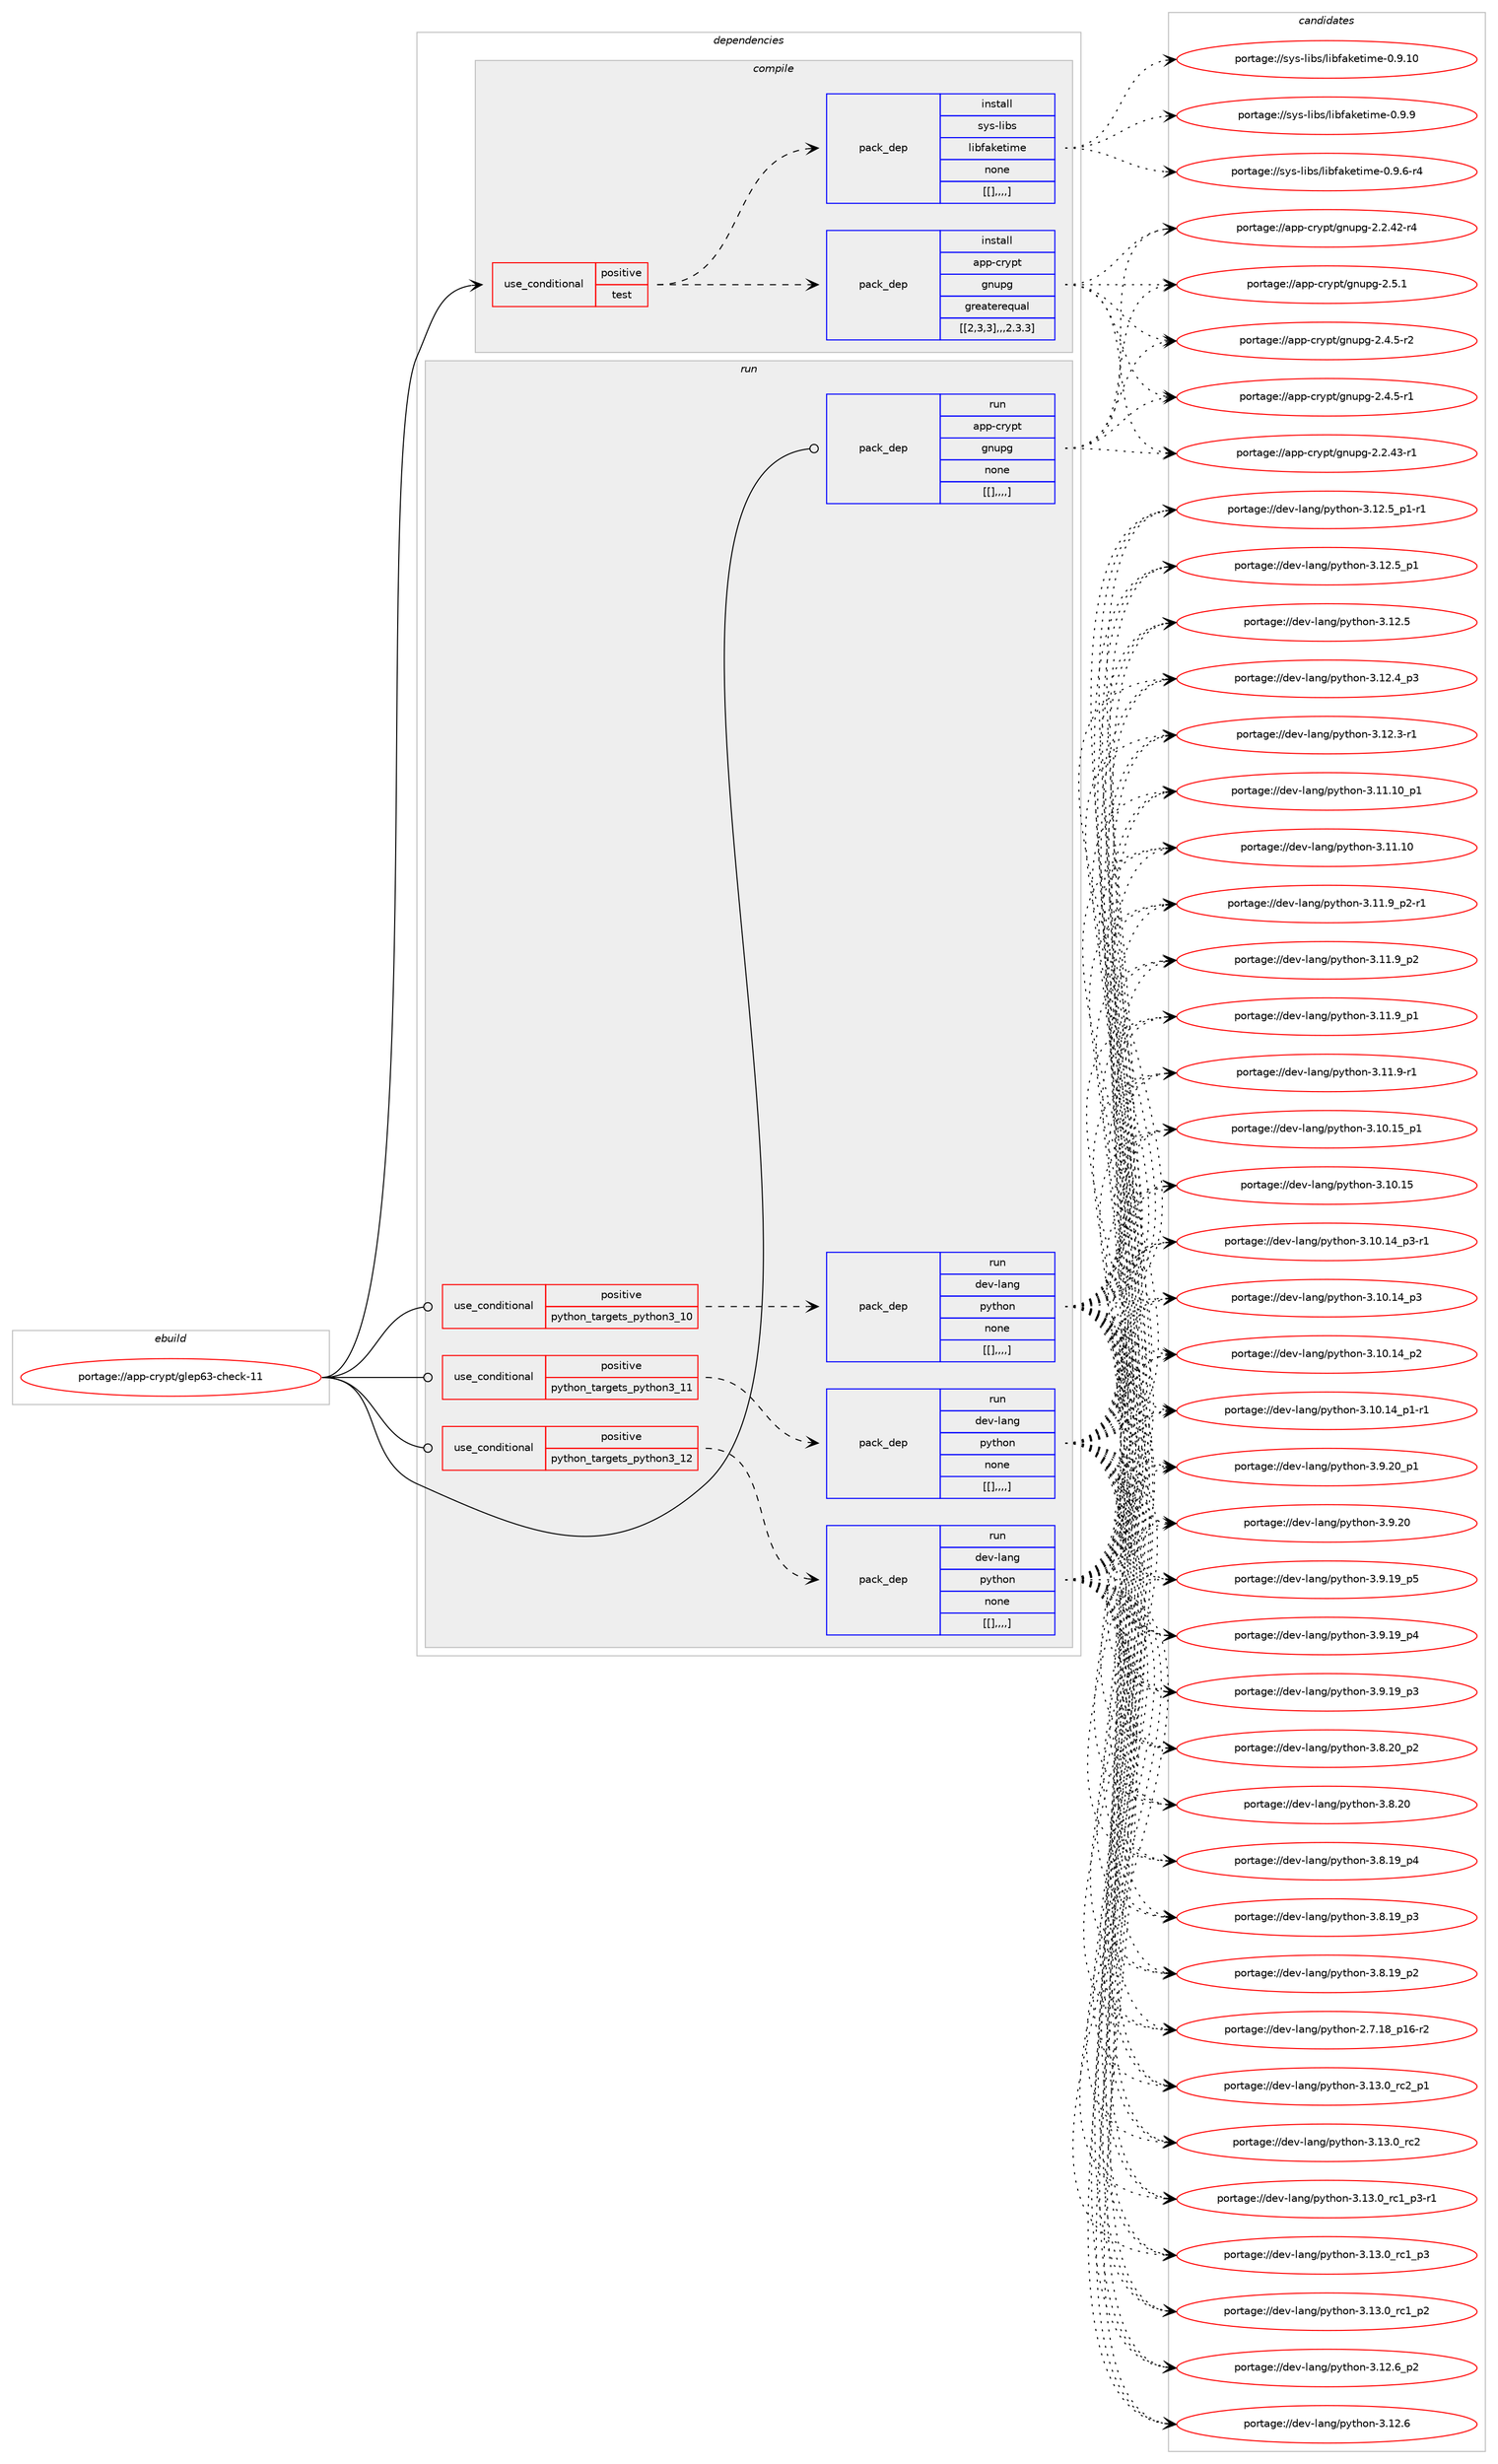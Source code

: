 digraph prolog {

# *************
# Graph options
# *************

newrank=true;
concentrate=true;
compound=true;
graph [rankdir=LR,fontname=Helvetica,fontsize=10,ranksep=1.5];#, ranksep=2.5, nodesep=0.2];
edge  [arrowhead=vee];
node  [fontname=Helvetica,fontsize=10];

# **********
# The ebuild
# **********

subgraph cluster_leftcol {
color=gray;
label=<<i>ebuild</i>>;
id [label="portage://app-crypt/glep63-check-11", color=red, width=4, href="../app-crypt/glep63-check-11.svg"];
}

# ****************
# The dependencies
# ****************

subgraph cluster_midcol {
color=gray;
label=<<i>dependencies</i>>;
subgraph cluster_compile {
fillcolor="#eeeeee";
style=filled;
label=<<i>compile</i>>;
subgraph cond3599 {
dependency13155 [label=<<TABLE BORDER="0" CELLBORDER="1" CELLSPACING="0" CELLPADDING="4"><TR><TD ROWSPAN="3" CELLPADDING="10">use_conditional</TD></TR><TR><TD>positive</TD></TR><TR><TD>test</TD></TR></TABLE>>, shape=none, color=red];
subgraph pack9487 {
dependency13156 [label=<<TABLE BORDER="0" CELLBORDER="1" CELLSPACING="0" CELLPADDING="4" WIDTH="220"><TR><TD ROWSPAN="6" CELLPADDING="30">pack_dep</TD></TR><TR><TD WIDTH="110">install</TD></TR><TR><TD>app-crypt</TD></TR><TR><TD>gnupg</TD></TR><TR><TD>greaterequal</TD></TR><TR><TD>[[2,3,3],,,2.3.3]</TD></TR></TABLE>>, shape=none, color=blue];
}
dependency13155:e -> dependency13156:w [weight=20,style="dashed",arrowhead="vee"];
subgraph pack9488 {
dependency13157 [label=<<TABLE BORDER="0" CELLBORDER="1" CELLSPACING="0" CELLPADDING="4" WIDTH="220"><TR><TD ROWSPAN="6" CELLPADDING="30">pack_dep</TD></TR><TR><TD WIDTH="110">install</TD></TR><TR><TD>sys-libs</TD></TR><TR><TD>libfaketime</TD></TR><TR><TD>none</TD></TR><TR><TD>[[],,,,]</TD></TR></TABLE>>, shape=none, color=blue];
}
dependency13155:e -> dependency13157:w [weight=20,style="dashed",arrowhead="vee"];
}
id:e -> dependency13155:w [weight=20,style="solid",arrowhead="vee"];
}
subgraph cluster_compileandrun {
fillcolor="#eeeeee";
style=filled;
label=<<i>compile and run</i>>;
}
subgraph cluster_run {
fillcolor="#eeeeee";
style=filled;
label=<<i>run</i>>;
subgraph cond3600 {
dependency13158 [label=<<TABLE BORDER="0" CELLBORDER="1" CELLSPACING="0" CELLPADDING="4"><TR><TD ROWSPAN="3" CELLPADDING="10">use_conditional</TD></TR><TR><TD>positive</TD></TR><TR><TD>python_targets_python3_10</TD></TR></TABLE>>, shape=none, color=red];
subgraph pack9489 {
dependency13159 [label=<<TABLE BORDER="0" CELLBORDER="1" CELLSPACING="0" CELLPADDING="4" WIDTH="220"><TR><TD ROWSPAN="6" CELLPADDING="30">pack_dep</TD></TR><TR><TD WIDTH="110">run</TD></TR><TR><TD>dev-lang</TD></TR><TR><TD>python</TD></TR><TR><TD>none</TD></TR><TR><TD>[[],,,,]</TD></TR></TABLE>>, shape=none, color=blue];
}
dependency13158:e -> dependency13159:w [weight=20,style="dashed",arrowhead="vee"];
}
id:e -> dependency13158:w [weight=20,style="solid",arrowhead="odot"];
subgraph cond3601 {
dependency13160 [label=<<TABLE BORDER="0" CELLBORDER="1" CELLSPACING="0" CELLPADDING="4"><TR><TD ROWSPAN="3" CELLPADDING="10">use_conditional</TD></TR><TR><TD>positive</TD></TR><TR><TD>python_targets_python3_11</TD></TR></TABLE>>, shape=none, color=red];
subgraph pack9490 {
dependency13161 [label=<<TABLE BORDER="0" CELLBORDER="1" CELLSPACING="0" CELLPADDING="4" WIDTH="220"><TR><TD ROWSPAN="6" CELLPADDING="30">pack_dep</TD></TR><TR><TD WIDTH="110">run</TD></TR><TR><TD>dev-lang</TD></TR><TR><TD>python</TD></TR><TR><TD>none</TD></TR><TR><TD>[[],,,,]</TD></TR></TABLE>>, shape=none, color=blue];
}
dependency13160:e -> dependency13161:w [weight=20,style="dashed",arrowhead="vee"];
}
id:e -> dependency13160:w [weight=20,style="solid",arrowhead="odot"];
subgraph cond3602 {
dependency13162 [label=<<TABLE BORDER="0" CELLBORDER="1" CELLSPACING="0" CELLPADDING="4"><TR><TD ROWSPAN="3" CELLPADDING="10">use_conditional</TD></TR><TR><TD>positive</TD></TR><TR><TD>python_targets_python3_12</TD></TR></TABLE>>, shape=none, color=red];
subgraph pack9491 {
dependency13163 [label=<<TABLE BORDER="0" CELLBORDER="1" CELLSPACING="0" CELLPADDING="4" WIDTH="220"><TR><TD ROWSPAN="6" CELLPADDING="30">pack_dep</TD></TR><TR><TD WIDTH="110">run</TD></TR><TR><TD>dev-lang</TD></TR><TR><TD>python</TD></TR><TR><TD>none</TD></TR><TR><TD>[[],,,,]</TD></TR></TABLE>>, shape=none, color=blue];
}
dependency13162:e -> dependency13163:w [weight=20,style="dashed",arrowhead="vee"];
}
id:e -> dependency13162:w [weight=20,style="solid",arrowhead="odot"];
subgraph pack9492 {
dependency13164 [label=<<TABLE BORDER="0" CELLBORDER="1" CELLSPACING="0" CELLPADDING="4" WIDTH="220"><TR><TD ROWSPAN="6" CELLPADDING="30">pack_dep</TD></TR><TR><TD WIDTH="110">run</TD></TR><TR><TD>app-crypt</TD></TR><TR><TD>gnupg</TD></TR><TR><TD>none</TD></TR><TR><TD>[[],,,,]</TD></TR></TABLE>>, shape=none, color=blue];
}
id:e -> dependency13164:w [weight=20,style="solid",arrowhead="odot"];
}
}

# **************
# The candidates
# **************

subgraph cluster_choices {
rank=same;
color=gray;
label=<<i>candidates</i>>;

subgraph choice9487 {
color=black;
nodesep=1;
choice97112112459911412111211647103110117112103455046534649 [label="portage://app-crypt/gnupg-2.5.1", color=red, width=4,href="../app-crypt/gnupg-2.5.1.svg"];
choice971121124599114121112116471031101171121034550465246534511450 [label="portage://app-crypt/gnupg-2.4.5-r2", color=red, width=4,href="../app-crypt/gnupg-2.4.5-r2.svg"];
choice971121124599114121112116471031101171121034550465246534511449 [label="portage://app-crypt/gnupg-2.4.5-r1", color=red, width=4,href="../app-crypt/gnupg-2.4.5-r1.svg"];
choice97112112459911412111211647103110117112103455046504652514511449 [label="portage://app-crypt/gnupg-2.2.43-r1", color=red, width=4,href="../app-crypt/gnupg-2.2.43-r1.svg"];
choice97112112459911412111211647103110117112103455046504652504511452 [label="portage://app-crypt/gnupg-2.2.42-r4", color=red, width=4,href="../app-crypt/gnupg-2.2.42-r4.svg"];
dependency13156:e -> choice97112112459911412111211647103110117112103455046534649:w [style=dotted,weight="100"];
dependency13156:e -> choice971121124599114121112116471031101171121034550465246534511450:w [style=dotted,weight="100"];
dependency13156:e -> choice971121124599114121112116471031101171121034550465246534511449:w [style=dotted,weight="100"];
dependency13156:e -> choice97112112459911412111211647103110117112103455046504652514511449:w [style=dotted,weight="100"];
dependency13156:e -> choice97112112459911412111211647103110117112103455046504652504511452:w [style=dotted,weight="100"];
}
subgraph choice9488 {
color=black;
nodesep=1;
choice115121115451081059811547108105981029710710111610510910145484657464948 [label="portage://sys-libs/libfaketime-0.9.10", color=red, width=4,href="../sys-libs/libfaketime-0.9.10.svg"];
choice1151211154510810598115471081059810297107101116105109101454846574657 [label="portage://sys-libs/libfaketime-0.9.9", color=red, width=4,href="../sys-libs/libfaketime-0.9.9.svg"];
choice11512111545108105981154710810598102971071011161051091014548465746544511452 [label="portage://sys-libs/libfaketime-0.9.6-r4", color=red, width=4,href="../sys-libs/libfaketime-0.9.6-r4.svg"];
dependency13157:e -> choice115121115451081059811547108105981029710710111610510910145484657464948:w [style=dotted,weight="100"];
dependency13157:e -> choice1151211154510810598115471081059810297107101116105109101454846574657:w [style=dotted,weight="100"];
dependency13157:e -> choice11512111545108105981154710810598102971071011161051091014548465746544511452:w [style=dotted,weight="100"];
}
subgraph choice9489 {
color=black;
nodesep=1;
choice100101118451089711010347112121116104111110455146495146489511499509511249 [label="portage://dev-lang/python-3.13.0_rc2_p1", color=red, width=4,href="../dev-lang/python-3.13.0_rc2_p1.svg"];
choice10010111845108971101034711212111610411111045514649514648951149950 [label="portage://dev-lang/python-3.13.0_rc2", color=red, width=4,href="../dev-lang/python-3.13.0_rc2.svg"];
choice1001011184510897110103471121211161041111104551464951464895114994995112514511449 [label="portage://dev-lang/python-3.13.0_rc1_p3-r1", color=red, width=4,href="../dev-lang/python-3.13.0_rc1_p3-r1.svg"];
choice100101118451089711010347112121116104111110455146495146489511499499511251 [label="portage://dev-lang/python-3.13.0_rc1_p3", color=red, width=4,href="../dev-lang/python-3.13.0_rc1_p3.svg"];
choice100101118451089711010347112121116104111110455146495146489511499499511250 [label="portage://dev-lang/python-3.13.0_rc1_p2", color=red, width=4,href="../dev-lang/python-3.13.0_rc1_p2.svg"];
choice100101118451089711010347112121116104111110455146495046549511250 [label="portage://dev-lang/python-3.12.6_p2", color=red, width=4,href="../dev-lang/python-3.12.6_p2.svg"];
choice10010111845108971101034711212111610411111045514649504654 [label="portage://dev-lang/python-3.12.6", color=red, width=4,href="../dev-lang/python-3.12.6.svg"];
choice1001011184510897110103471121211161041111104551464950465395112494511449 [label="portage://dev-lang/python-3.12.5_p1-r1", color=red, width=4,href="../dev-lang/python-3.12.5_p1-r1.svg"];
choice100101118451089711010347112121116104111110455146495046539511249 [label="portage://dev-lang/python-3.12.5_p1", color=red, width=4,href="../dev-lang/python-3.12.5_p1.svg"];
choice10010111845108971101034711212111610411111045514649504653 [label="portage://dev-lang/python-3.12.5", color=red, width=4,href="../dev-lang/python-3.12.5.svg"];
choice100101118451089711010347112121116104111110455146495046529511251 [label="portage://dev-lang/python-3.12.4_p3", color=red, width=4,href="../dev-lang/python-3.12.4_p3.svg"];
choice100101118451089711010347112121116104111110455146495046514511449 [label="portage://dev-lang/python-3.12.3-r1", color=red, width=4,href="../dev-lang/python-3.12.3-r1.svg"];
choice10010111845108971101034711212111610411111045514649494649489511249 [label="portage://dev-lang/python-3.11.10_p1", color=red, width=4,href="../dev-lang/python-3.11.10_p1.svg"];
choice1001011184510897110103471121211161041111104551464949464948 [label="portage://dev-lang/python-3.11.10", color=red, width=4,href="../dev-lang/python-3.11.10.svg"];
choice1001011184510897110103471121211161041111104551464949465795112504511449 [label="portage://dev-lang/python-3.11.9_p2-r1", color=red, width=4,href="../dev-lang/python-3.11.9_p2-r1.svg"];
choice100101118451089711010347112121116104111110455146494946579511250 [label="portage://dev-lang/python-3.11.9_p2", color=red, width=4,href="../dev-lang/python-3.11.9_p2.svg"];
choice100101118451089711010347112121116104111110455146494946579511249 [label="portage://dev-lang/python-3.11.9_p1", color=red, width=4,href="../dev-lang/python-3.11.9_p1.svg"];
choice100101118451089711010347112121116104111110455146494946574511449 [label="portage://dev-lang/python-3.11.9-r1", color=red, width=4,href="../dev-lang/python-3.11.9-r1.svg"];
choice10010111845108971101034711212111610411111045514649484649539511249 [label="portage://dev-lang/python-3.10.15_p1", color=red, width=4,href="../dev-lang/python-3.10.15_p1.svg"];
choice1001011184510897110103471121211161041111104551464948464953 [label="portage://dev-lang/python-3.10.15", color=red, width=4,href="../dev-lang/python-3.10.15.svg"];
choice100101118451089711010347112121116104111110455146494846495295112514511449 [label="portage://dev-lang/python-3.10.14_p3-r1", color=red, width=4,href="../dev-lang/python-3.10.14_p3-r1.svg"];
choice10010111845108971101034711212111610411111045514649484649529511251 [label="portage://dev-lang/python-3.10.14_p3", color=red, width=4,href="../dev-lang/python-3.10.14_p3.svg"];
choice10010111845108971101034711212111610411111045514649484649529511250 [label="portage://dev-lang/python-3.10.14_p2", color=red, width=4,href="../dev-lang/python-3.10.14_p2.svg"];
choice100101118451089711010347112121116104111110455146494846495295112494511449 [label="portage://dev-lang/python-3.10.14_p1-r1", color=red, width=4,href="../dev-lang/python-3.10.14_p1-r1.svg"];
choice100101118451089711010347112121116104111110455146574650489511249 [label="portage://dev-lang/python-3.9.20_p1", color=red, width=4,href="../dev-lang/python-3.9.20_p1.svg"];
choice10010111845108971101034711212111610411111045514657465048 [label="portage://dev-lang/python-3.9.20", color=red, width=4,href="../dev-lang/python-3.9.20.svg"];
choice100101118451089711010347112121116104111110455146574649579511253 [label="portage://dev-lang/python-3.9.19_p5", color=red, width=4,href="../dev-lang/python-3.9.19_p5.svg"];
choice100101118451089711010347112121116104111110455146574649579511252 [label="portage://dev-lang/python-3.9.19_p4", color=red, width=4,href="../dev-lang/python-3.9.19_p4.svg"];
choice100101118451089711010347112121116104111110455146574649579511251 [label="portage://dev-lang/python-3.9.19_p3", color=red, width=4,href="../dev-lang/python-3.9.19_p3.svg"];
choice100101118451089711010347112121116104111110455146564650489511250 [label="portage://dev-lang/python-3.8.20_p2", color=red, width=4,href="../dev-lang/python-3.8.20_p2.svg"];
choice10010111845108971101034711212111610411111045514656465048 [label="portage://dev-lang/python-3.8.20", color=red, width=4,href="../dev-lang/python-3.8.20.svg"];
choice100101118451089711010347112121116104111110455146564649579511252 [label="portage://dev-lang/python-3.8.19_p4", color=red, width=4,href="../dev-lang/python-3.8.19_p4.svg"];
choice100101118451089711010347112121116104111110455146564649579511251 [label="portage://dev-lang/python-3.8.19_p3", color=red, width=4,href="../dev-lang/python-3.8.19_p3.svg"];
choice100101118451089711010347112121116104111110455146564649579511250 [label="portage://dev-lang/python-3.8.19_p2", color=red, width=4,href="../dev-lang/python-3.8.19_p2.svg"];
choice100101118451089711010347112121116104111110455046554649569511249544511450 [label="portage://dev-lang/python-2.7.18_p16-r2", color=red, width=4,href="../dev-lang/python-2.7.18_p16-r2.svg"];
dependency13159:e -> choice100101118451089711010347112121116104111110455146495146489511499509511249:w [style=dotted,weight="100"];
dependency13159:e -> choice10010111845108971101034711212111610411111045514649514648951149950:w [style=dotted,weight="100"];
dependency13159:e -> choice1001011184510897110103471121211161041111104551464951464895114994995112514511449:w [style=dotted,weight="100"];
dependency13159:e -> choice100101118451089711010347112121116104111110455146495146489511499499511251:w [style=dotted,weight="100"];
dependency13159:e -> choice100101118451089711010347112121116104111110455146495146489511499499511250:w [style=dotted,weight="100"];
dependency13159:e -> choice100101118451089711010347112121116104111110455146495046549511250:w [style=dotted,weight="100"];
dependency13159:e -> choice10010111845108971101034711212111610411111045514649504654:w [style=dotted,weight="100"];
dependency13159:e -> choice1001011184510897110103471121211161041111104551464950465395112494511449:w [style=dotted,weight="100"];
dependency13159:e -> choice100101118451089711010347112121116104111110455146495046539511249:w [style=dotted,weight="100"];
dependency13159:e -> choice10010111845108971101034711212111610411111045514649504653:w [style=dotted,weight="100"];
dependency13159:e -> choice100101118451089711010347112121116104111110455146495046529511251:w [style=dotted,weight="100"];
dependency13159:e -> choice100101118451089711010347112121116104111110455146495046514511449:w [style=dotted,weight="100"];
dependency13159:e -> choice10010111845108971101034711212111610411111045514649494649489511249:w [style=dotted,weight="100"];
dependency13159:e -> choice1001011184510897110103471121211161041111104551464949464948:w [style=dotted,weight="100"];
dependency13159:e -> choice1001011184510897110103471121211161041111104551464949465795112504511449:w [style=dotted,weight="100"];
dependency13159:e -> choice100101118451089711010347112121116104111110455146494946579511250:w [style=dotted,weight="100"];
dependency13159:e -> choice100101118451089711010347112121116104111110455146494946579511249:w [style=dotted,weight="100"];
dependency13159:e -> choice100101118451089711010347112121116104111110455146494946574511449:w [style=dotted,weight="100"];
dependency13159:e -> choice10010111845108971101034711212111610411111045514649484649539511249:w [style=dotted,weight="100"];
dependency13159:e -> choice1001011184510897110103471121211161041111104551464948464953:w [style=dotted,weight="100"];
dependency13159:e -> choice100101118451089711010347112121116104111110455146494846495295112514511449:w [style=dotted,weight="100"];
dependency13159:e -> choice10010111845108971101034711212111610411111045514649484649529511251:w [style=dotted,weight="100"];
dependency13159:e -> choice10010111845108971101034711212111610411111045514649484649529511250:w [style=dotted,weight="100"];
dependency13159:e -> choice100101118451089711010347112121116104111110455146494846495295112494511449:w [style=dotted,weight="100"];
dependency13159:e -> choice100101118451089711010347112121116104111110455146574650489511249:w [style=dotted,weight="100"];
dependency13159:e -> choice10010111845108971101034711212111610411111045514657465048:w [style=dotted,weight="100"];
dependency13159:e -> choice100101118451089711010347112121116104111110455146574649579511253:w [style=dotted,weight="100"];
dependency13159:e -> choice100101118451089711010347112121116104111110455146574649579511252:w [style=dotted,weight="100"];
dependency13159:e -> choice100101118451089711010347112121116104111110455146574649579511251:w [style=dotted,weight="100"];
dependency13159:e -> choice100101118451089711010347112121116104111110455146564650489511250:w [style=dotted,weight="100"];
dependency13159:e -> choice10010111845108971101034711212111610411111045514656465048:w [style=dotted,weight="100"];
dependency13159:e -> choice100101118451089711010347112121116104111110455146564649579511252:w [style=dotted,weight="100"];
dependency13159:e -> choice100101118451089711010347112121116104111110455146564649579511251:w [style=dotted,weight="100"];
dependency13159:e -> choice100101118451089711010347112121116104111110455146564649579511250:w [style=dotted,weight="100"];
dependency13159:e -> choice100101118451089711010347112121116104111110455046554649569511249544511450:w [style=dotted,weight="100"];
}
subgraph choice9490 {
color=black;
nodesep=1;
choice100101118451089711010347112121116104111110455146495146489511499509511249 [label="portage://dev-lang/python-3.13.0_rc2_p1", color=red, width=4,href="../dev-lang/python-3.13.0_rc2_p1.svg"];
choice10010111845108971101034711212111610411111045514649514648951149950 [label="portage://dev-lang/python-3.13.0_rc2", color=red, width=4,href="../dev-lang/python-3.13.0_rc2.svg"];
choice1001011184510897110103471121211161041111104551464951464895114994995112514511449 [label="portage://dev-lang/python-3.13.0_rc1_p3-r1", color=red, width=4,href="../dev-lang/python-3.13.0_rc1_p3-r1.svg"];
choice100101118451089711010347112121116104111110455146495146489511499499511251 [label="portage://dev-lang/python-3.13.0_rc1_p3", color=red, width=4,href="../dev-lang/python-3.13.0_rc1_p3.svg"];
choice100101118451089711010347112121116104111110455146495146489511499499511250 [label="portage://dev-lang/python-3.13.0_rc1_p2", color=red, width=4,href="../dev-lang/python-3.13.0_rc1_p2.svg"];
choice100101118451089711010347112121116104111110455146495046549511250 [label="portage://dev-lang/python-3.12.6_p2", color=red, width=4,href="../dev-lang/python-3.12.6_p2.svg"];
choice10010111845108971101034711212111610411111045514649504654 [label="portage://dev-lang/python-3.12.6", color=red, width=4,href="../dev-lang/python-3.12.6.svg"];
choice1001011184510897110103471121211161041111104551464950465395112494511449 [label="portage://dev-lang/python-3.12.5_p1-r1", color=red, width=4,href="../dev-lang/python-3.12.5_p1-r1.svg"];
choice100101118451089711010347112121116104111110455146495046539511249 [label="portage://dev-lang/python-3.12.5_p1", color=red, width=4,href="../dev-lang/python-3.12.5_p1.svg"];
choice10010111845108971101034711212111610411111045514649504653 [label="portage://dev-lang/python-3.12.5", color=red, width=4,href="../dev-lang/python-3.12.5.svg"];
choice100101118451089711010347112121116104111110455146495046529511251 [label="portage://dev-lang/python-3.12.4_p3", color=red, width=4,href="../dev-lang/python-3.12.4_p3.svg"];
choice100101118451089711010347112121116104111110455146495046514511449 [label="portage://dev-lang/python-3.12.3-r1", color=red, width=4,href="../dev-lang/python-3.12.3-r1.svg"];
choice10010111845108971101034711212111610411111045514649494649489511249 [label="portage://dev-lang/python-3.11.10_p1", color=red, width=4,href="../dev-lang/python-3.11.10_p1.svg"];
choice1001011184510897110103471121211161041111104551464949464948 [label="portage://dev-lang/python-3.11.10", color=red, width=4,href="../dev-lang/python-3.11.10.svg"];
choice1001011184510897110103471121211161041111104551464949465795112504511449 [label="portage://dev-lang/python-3.11.9_p2-r1", color=red, width=4,href="../dev-lang/python-3.11.9_p2-r1.svg"];
choice100101118451089711010347112121116104111110455146494946579511250 [label="portage://dev-lang/python-3.11.9_p2", color=red, width=4,href="../dev-lang/python-3.11.9_p2.svg"];
choice100101118451089711010347112121116104111110455146494946579511249 [label="portage://dev-lang/python-3.11.9_p1", color=red, width=4,href="../dev-lang/python-3.11.9_p1.svg"];
choice100101118451089711010347112121116104111110455146494946574511449 [label="portage://dev-lang/python-3.11.9-r1", color=red, width=4,href="../dev-lang/python-3.11.9-r1.svg"];
choice10010111845108971101034711212111610411111045514649484649539511249 [label="portage://dev-lang/python-3.10.15_p1", color=red, width=4,href="../dev-lang/python-3.10.15_p1.svg"];
choice1001011184510897110103471121211161041111104551464948464953 [label="portage://dev-lang/python-3.10.15", color=red, width=4,href="../dev-lang/python-3.10.15.svg"];
choice100101118451089711010347112121116104111110455146494846495295112514511449 [label="portage://dev-lang/python-3.10.14_p3-r1", color=red, width=4,href="../dev-lang/python-3.10.14_p3-r1.svg"];
choice10010111845108971101034711212111610411111045514649484649529511251 [label="portage://dev-lang/python-3.10.14_p3", color=red, width=4,href="../dev-lang/python-3.10.14_p3.svg"];
choice10010111845108971101034711212111610411111045514649484649529511250 [label="portage://dev-lang/python-3.10.14_p2", color=red, width=4,href="../dev-lang/python-3.10.14_p2.svg"];
choice100101118451089711010347112121116104111110455146494846495295112494511449 [label="portage://dev-lang/python-3.10.14_p1-r1", color=red, width=4,href="../dev-lang/python-3.10.14_p1-r1.svg"];
choice100101118451089711010347112121116104111110455146574650489511249 [label="portage://dev-lang/python-3.9.20_p1", color=red, width=4,href="../dev-lang/python-3.9.20_p1.svg"];
choice10010111845108971101034711212111610411111045514657465048 [label="portage://dev-lang/python-3.9.20", color=red, width=4,href="../dev-lang/python-3.9.20.svg"];
choice100101118451089711010347112121116104111110455146574649579511253 [label="portage://dev-lang/python-3.9.19_p5", color=red, width=4,href="../dev-lang/python-3.9.19_p5.svg"];
choice100101118451089711010347112121116104111110455146574649579511252 [label="portage://dev-lang/python-3.9.19_p4", color=red, width=4,href="../dev-lang/python-3.9.19_p4.svg"];
choice100101118451089711010347112121116104111110455146574649579511251 [label="portage://dev-lang/python-3.9.19_p3", color=red, width=4,href="../dev-lang/python-3.9.19_p3.svg"];
choice100101118451089711010347112121116104111110455146564650489511250 [label="portage://dev-lang/python-3.8.20_p2", color=red, width=4,href="../dev-lang/python-3.8.20_p2.svg"];
choice10010111845108971101034711212111610411111045514656465048 [label="portage://dev-lang/python-3.8.20", color=red, width=4,href="../dev-lang/python-3.8.20.svg"];
choice100101118451089711010347112121116104111110455146564649579511252 [label="portage://dev-lang/python-3.8.19_p4", color=red, width=4,href="../dev-lang/python-3.8.19_p4.svg"];
choice100101118451089711010347112121116104111110455146564649579511251 [label="portage://dev-lang/python-3.8.19_p3", color=red, width=4,href="../dev-lang/python-3.8.19_p3.svg"];
choice100101118451089711010347112121116104111110455146564649579511250 [label="portage://dev-lang/python-3.8.19_p2", color=red, width=4,href="../dev-lang/python-3.8.19_p2.svg"];
choice100101118451089711010347112121116104111110455046554649569511249544511450 [label="portage://dev-lang/python-2.7.18_p16-r2", color=red, width=4,href="../dev-lang/python-2.7.18_p16-r2.svg"];
dependency13161:e -> choice100101118451089711010347112121116104111110455146495146489511499509511249:w [style=dotted,weight="100"];
dependency13161:e -> choice10010111845108971101034711212111610411111045514649514648951149950:w [style=dotted,weight="100"];
dependency13161:e -> choice1001011184510897110103471121211161041111104551464951464895114994995112514511449:w [style=dotted,weight="100"];
dependency13161:e -> choice100101118451089711010347112121116104111110455146495146489511499499511251:w [style=dotted,weight="100"];
dependency13161:e -> choice100101118451089711010347112121116104111110455146495146489511499499511250:w [style=dotted,weight="100"];
dependency13161:e -> choice100101118451089711010347112121116104111110455146495046549511250:w [style=dotted,weight="100"];
dependency13161:e -> choice10010111845108971101034711212111610411111045514649504654:w [style=dotted,weight="100"];
dependency13161:e -> choice1001011184510897110103471121211161041111104551464950465395112494511449:w [style=dotted,weight="100"];
dependency13161:e -> choice100101118451089711010347112121116104111110455146495046539511249:w [style=dotted,weight="100"];
dependency13161:e -> choice10010111845108971101034711212111610411111045514649504653:w [style=dotted,weight="100"];
dependency13161:e -> choice100101118451089711010347112121116104111110455146495046529511251:w [style=dotted,weight="100"];
dependency13161:e -> choice100101118451089711010347112121116104111110455146495046514511449:w [style=dotted,weight="100"];
dependency13161:e -> choice10010111845108971101034711212111610411111045514649494649489511249:w [style=dotted,weight="100"];
dependency13161:e -> choice1001011184510897110103471121211161041111104551464949464948:w [style=dotted,weight="100"];
dependency13161:e -> choice1001011184510897110103471121211161041111104551464949465795112504511449:w [style=dotted,weight="100"];
dependency13161:e -> choice100101118451089711010347112121116104111110455146494946579511250:w [style=dotted,weight="100"];
dependency13161:e -> choice100101118451089711010347112121116104111110455146494946579511249:w [style=dotted,weight="100"];
dependency13161:e -> choice100101118451089711010347112121116104111110455146494946574511449:w [style=dotted,weight="100"];
dependency13161:e -> choice10010111845108971101034711212111610411111045514649484649539511249:w [style=dotted,weight="100"];
dependency13161:e -> choice1001011184510897110103471121211161041111104551464948464953:w [style=dotted,weight="100"];
dependency13161:e -> choice100101118451089711010347112121116104111110455146494846495295112514511449:w [style=dotted,weight="100"];
dependency13161:e -> choice10010111845108971101034711212111610411111045514649484649529511251:w [style=dotted,weight="100"];
dependency13161:e -> choice10010111845108971101034711212111610411111045514649484649529511250:w [style=dotted,weight="100"];
dependency13161:e -> choice100101118451089711010347112121116104111110455146494846495295112494511449:w [style=dotted,weight="100"];
dependency13161:e -> choice100101118451089711010347112121116104111110455146574650489511249:w [style=dotted,weight="100"];
dependency13161:e -> choice10010111845108971101034711212111610411111045514657465048:w [style=dotted,weight="100"];
dependency13161:e -> choice100101118451089711010347112121116104111110455146574649579511253:w [style=dotted,weight="100"];
dependency13161:e -> choice100101118451089711010347112121116104111110455146574649579511252:w [style=dotted,weight="100"];
dependency13161:e -> choice100101118451089711010347112121116104111110455146574649579511251:w [style=dotted,weight="100"];
dependency13161:e -> choice100101118451089711010347112121116104111110455146564650489511250:w [style=dotted,weight="100"];
dependency13161:e -> choice10010111845108971101034711212111610411111045514656465048:w [style=dotted,weight="100"];
dependency13161:e -> choice100101118451089711010347112121116104111110455146564649579511252:w [style=dotted,weight="100"];
dependency13161:e -> choice100101118451089711010347112121116104111110455146564649579511251:w [style=dotted,weight="100"];
dependency13161:e -> choice100101118451089711010347112121116104111110455146564649579511250:w [style=dotted,weight="100"];
dependency13161:e -> choice100101118451089711010347112121116104111110455046554649569511249544511450:w [style=dotted,weight="100"];
}
subgraph choice9491 {
color=black;
nodesep=1;
choice100101118451089711010347112121116104111110455146495146489511499509511249 [label="portage://dev-lang/python-3.13.0_rc2_p1", color=red, width=4,href="../dev-lang/python-3.13.0_rc2_p1.svg"];
choice10010111845108971101034711212111610411111045514649514648951149950 [label="portage://dev-lang/python-3.13.0_rc2", color=red, width=4,href="../dev-lang/python-3.13.0_rc2.svg"];
choice1001011184510897110103471121211161041111104551464951464895114994995112514511449 [label="portage://dev-lang/python-3.13.0_rc1_p3-r1", color=red, width=4,href="../dev-lang/python-3.13.0_rc1_p3-r1.svg"];
choice100101118451089711010347112121116104111110455146495146489511499499511251 [label="portage://dev-lang/python-3.13.0_rc1_p3", color=red, width=4,href="../dev-lang/python-3.13.0_rc1_p3.svg"];
choice100101118451089711010347112121116104111110455146495146489511499499511250 [label="portage://dev-lang/python-3.13.0_rc1_p2", color=red, width=4,href="../dev-lang/python-3.13.0_rc1_p2.svg"];
choice100101118451089711010347112121116104111110455146495046549511250 [label="portage://dev-lang/python-3.12.6_p2", color=red, width=4,href="../dev-lang/python-3.12.6_p2.svg"];
choice10010111845108971101034711212111610411111045514649504654 [label="portage://dev-lang/python-3.12.6", color=red, width=4,href="../dev-lang/python-3.12.6.svg"];
choice1001011184510897110103471121211161041111104551464950465395112494511449 [label="portage://dev-lang/python-3.12.5_p1-r1", color=red, width=4,href="../dev-lang/python-3.12.5_p1-r1.svg"];
choice100101118451089711010347112121116104111110455146495046539511249 [label="portage://dev-lang/python-3.12.5_p1", color=red, width=4,href="../dev-lang/python-3.12.5_p1.svg"];
choice10010111845108971101034711212111610411111045514649504653 [label="portage://dev-lang/python-3.12.5", color=red, width=4,href="../dev-lang/python-3.12.5.svg"];
choice100101118451089711010347112121116104111110455146495046529511251 [label="portage://dev-lang/python-3.12.4_p3", color=red, width=4,href="../dev-lang/python-3.12.4_p3.svg"];
choice100101118451089711010347112121116104111110455146495046514511449 [label="portage://dev-lang/python-3.12.3-r1", color=red, width=4,href="../dev-lang/python-3.12.3-r1.svg"];
choice10010111845108971101034711212111610411111045514649494649489511249 [label="portage://dev-lang/python-3.11.10_p1", color=red, width=4,href="../dev-lang/python-3.11.10_p1.svg"];
choice1001011184510897110103471121211161041111104551464949464948 [label="portage://dev-lang/python-3.11.10", color=red, width=4,href="../dev-lang/python-3.11.10.svg"];
choice1001011184510897110103471121211161041111104551464949465795112504511449 [label="portage://dev-lang/python-3.11.9_p2-r1", color=red, width=4,href="../dev-lang/python-3.11.9_p2-r1.svg"];
choice100101118451089711010347112121116104111110455146494946579511250 [label="portage://dev-lang/python-3.11.9_p2", color=red, width=4,href="../dev-lang/python-3.11.9_p2.svg"];
choice100101118451089711010347112121116104111110455146494946579511249 [label="portage://dev-lang/python-3.11.9_p1", color=red, width=4,href="../dev-lang/python-3.11.9_p1.svg"];
choice100101118451089711010347112121116104111110455146494946574511449 [label="portage://dev-lang/python-3.11.9-r1", color=red, width=4,href="../dev-lang/python-3.11.9-r1.svg"];
choice10010111845108971101034711212111610411111045514649484649539511249 [label="portage://dev-lang/python-3.10.15_p1", color=red, width=4,href="../dev-lang/python-3.10.15_p1.svg"];
choice1001011184510897110103471121211161041111104551464948464953 [label="portage://dev-lang/python-3.10.15", color=red, width=4,href="../dev-lang/python-3.10.15.svg"];
choice100101118451089711010347112121116104111110455146494846495295112514511449 [label="portage://dev-lang/python-3.10.14_p3-r1", color=red, width=4,href="../dev-lang/python-3.10.14_p3-r1.svg"];
choice10010111845108971101034711212111610411111045514649484649529511251 [label="portage://dev-lang/python-3.10.14_p3", color=red, width=4,href="../dev-lang/python-3.10.14_p3.svg"];
choice10010111845108971101034711212111610411111045514649484649529511250 [label="portage://dev-lang/python-3.10.14_p2", color=red, width=4,href="../dev-lang/python-3.10.14_p2.svg"];
choice100101118451089711010347112121116104111110455146494846495295112494511449 [label="portage://dev-lang/python-3.10.14_p1-r1", color=red, width=4,href="../dev-lang/python-3.10.14_p1-r1.svg"];
choice100101118451089711010347112121116104111110455146574650489511249 [label="portage://dev-lang/python-3.9.20_p1", color=red, width=4,href="../dev-lang/python-3.9.20_p1.svg"];
choice10010111845108971101034711212111610411111045514657465048 [label="portage://dev-lang/python-3.9.20", color=red, width=4,href="../dev-lang/python-3.9.20.svg"];
choice100101118451089711010347112121116104111110455146574649579511253 [label="portage://dev-lang/python-3.9.19_p5", color=red, width=4,href="../dev-lang/python-3.9.19_p5.svg"];
choice100101118451089711010347112121116104111110455146574649579511252 [label="portage://dev-lang/python-3.9.19_p4", color=red, width=4,href="../dev-lang/python-3.9.19_p4.svg"];
choice100101118451089711010347112121116104111110455146574649579511251 [label="portage://dev-lang/python-3.9.19_p3", color=red, width=4,href="../dev-lang/python-3.9.19_p3.svg"];
choice100101118451089711010347112121116104111110455146564650489511250 [label="portage://dev-lang/python-3.8.20_p2", color=red, width=4,href="../dev-lang/python-3.8.20_p2.svg"];
choice10010111845108971101034711212111610411111045514656465048 [label="portage://dev-lang/python-3.8.20", color=red, width=4,href="../dev-lang/python-3.8.20.svg"];
choice100101118451089711010347112121116104111110455146564649579511252 [label="portage://dev-lang/python-3.8.19_p4", color=red, width=4,href="../dev-lang/python-3.8.19_p4.svg"];
choice100101118451089711010347112121116104111110455146564649579511251 [label="portage://dev-lang/python-3.8.19_p3", color=red, width=4,href="../dev-lang/python-3.8.19_p3.svg"];
choice100101118451089711010347112121116104111110455146564649579511250 [label="portage://dev-lang/python-3.8.19_p2", color=red, width=4,href="../dev-lang/python-3.8.19_p2.svg"];
choice100101118451089711010347112121116104111110455046554649569511249544511450 [label="portage://dev-lang/python-2.7.18_p16-r2", color=red, width=4,href="../dev-lang/python-2.7.18_p16-r2.svg"];
dependency13163:e -> choice100101118451089711010347112121116104111110455146495146489511499509511249:w [style=dotted,weight="100"];
dependency13163:e -> choice10010111845108971101034711212111610411111045514649514648951149950:w [style=dotted,weight="100"];
dependency13163:e -> choice1001011184510897110103471121211161041111104551464951464895114994995112514511449:w [style=dotted,weight="100"];
dependency13163:e -> choice100101118451089711010347112121116104111110455146495146489511499499511251:w [style=dotted,weight="100"];
dependency13163:e -> choice100101118451089711010347112121116104111110455146495146489511499499511250:w [style=dotted,weight="100"];
dependency13163:e -> choice100101118451089711010347112121116104111110455146495046549511250:w [style=dotted,weight="100"];
dependency13163:e -> choice10010111845108971101034711212111610411111045514649504654:w [style=dotted,weight="100"];
dependency13163:e -> choice1001011184510897110103471121211161041111104551464950465395112494511449:w [style=dotted,weight="100"];
dependency13163:e -> choice100101118451089711010347112121116104111110455146495046539511249:w [style=dotted,weight="100"];
dependency13163:e -> choice10010111845108971101034711212111610411111045514649504653:w [style=dotted,weight="100"];
dependency13163:e -> choice100101118451089711010347112121116104111110455146495046529511251:w [style=dotted,weight="100"];
dependency13163:e -> choice100101118451089711010347112121116104111110455146495046514511449:w [style=dotted,weight="100"];
dependency13163:e -> choice10010111845108971101034711212111610411111045514649494649489511249:w [style=dotted,weight="100"];
dependency13163:e -> choice1001011184510897110103471121211161041111104551464949464948:w [style=dotted,weight="100"];
dependency13163:e -> choice1001011184510897110103471121211161041111104551464949465795112504511449:w [style=dotted,weight="100"];
dependency13163:e -> choice100101118451089711010347112121116104111110455146494946579511250:w [style=dotted,weight="100"];
dependency13163:e -> choice100101118451089711010347112121116104111110455146494946579511249:w [style=dotted,weight="100"];
dependency13163:e -> choice100101118451089711010347112121116104111110455146494946574511449:w [style=dotted,weight="100"];
dependency13163:e -> choice10010111845108971101034711212111610411111045514649484649539511249:w [style=dotted,weight="100"];
dependency13163:e -> choice1001011184510897110103471121211161041111104551464948464953:w [style=dotted,weight="100"];
dependency13163:e -> choice100101118451089711010347112121116104111110455146494846495295112514511449:w [style=dotted,weight="100"];
dependency13163:e -> choice10010111845108971101034711212111610411111045514649484649529511251:w [style=dotted,weight="100"];
dependency13163:e -> choice10010111845108971101034711212111610411111045514649484649529511250:w [style=dotted,weight="100"];
dependency13163:e -> choice100101118451089711010347112121116104111110455146494846495295112494511449:w [style=dotted,weight="100"];
dependency13163:e -> choice100101118451089711010347112121116104111110455146574650489511249:w [style=dotted,weight="100"];
dependency13163:e -> choice10010111845108971101034711212111610411111045514657465048:w [style=dotted,weight="100"];
dependency13163:e -> choice100101118451089711010347112121116104111110455146574649579511253:w [style=dotted,weight="100"];
dependency13163:e -> choice100101118451089711010347112121116104111110455146574649579511252:w [style=dotted,weight="100"];
dependency13163:e -> choice100101118451089711010347112121116104111110455146574649579511251:w [style=dotted,weight="100"];
dependency13163:e -> choice100101118451089711010347112121116104111110455146564650489511250:w [style=dotted,weight="100"];
dependency13163:e -> choice10010111845108971101034711212111610411111045514656465048:w [style=dotted,weight="100"];
dependency13163:e -> choice100101118451089711010347112121116104111110455146564649579511252:w [style=dotted,weight="100"];
dependency13163:e -> choice100101118451089711010347112121116104111110455146564649579511251:w [style=dotted,weight="100"];
dependency13163:e -> choice100101118451089711010347112121116104111110455146564649579511250:w [style=dotted,weight="100"];
dependency13163:e -> choice100101118451089711010347112121116104111110455046554649569511249544511450:w [style=dotted,weight="100"];
}
subgraph choice9492 {
color=black;
nodesep=1;
choice97112112459911412111211647103110117112103455046534649 [label="portage://app-crypt/gnupg-2.5.1", color=red, width=4,href="../app-crypt/gnupg-2.5.1.svg"];
choice971121124599114121112116471031101171121034550465246534511450 [label="portage://app-crypt/gnupg-2.4.5-r2", color=red, width=4,href="../app-crypt/gnupg-2.4.5-r2.svg"];
choice971121124599114121112116471031101171121034550465246534511449 [label="portage://app-crypt/gnupg-2.4.5-r1", color=red, width=4,href="../app-crypt/gnupg-2.4.5-r1.svg"];
choice97112112459911412111211647103110117112103455046504652514511449 [label="portage://app-crypt/gnupg-2.2.43-r1", color=red, width=4,href="../app-crypt/gnupg-2.2.43-r1.svg"];
choice97112112459911412111211647103110117112103455046504652504511452 [label="portage://app-crypt/gnupg-2.2.42-r4", color=red, width=4,href="../app-crypt/gnupg-2.2.42-r4.svg"];
dependency13164:e -> choice97112112459911412111211647103110117112103455046534649:w [style=dotted,weight="100"];
dependency13164:e -> choice971121124599114121112116471031101171121034550465246534511450:w [style=dotted,weight="100"];
dependency13164:e -> choice971121124599114121112116471031101171121034550465246534511449:w [style=dotted,weight="100"];
dependency13164:e -> choice97112112459911412111211647103110117112103455046504652514511449:w [style=dotted,weight="100"];
dependency13164:e -> choice97112112459911412111211647103110117112103455046504652504511452:w [style=dotted,weight="100"];
}
}

}
